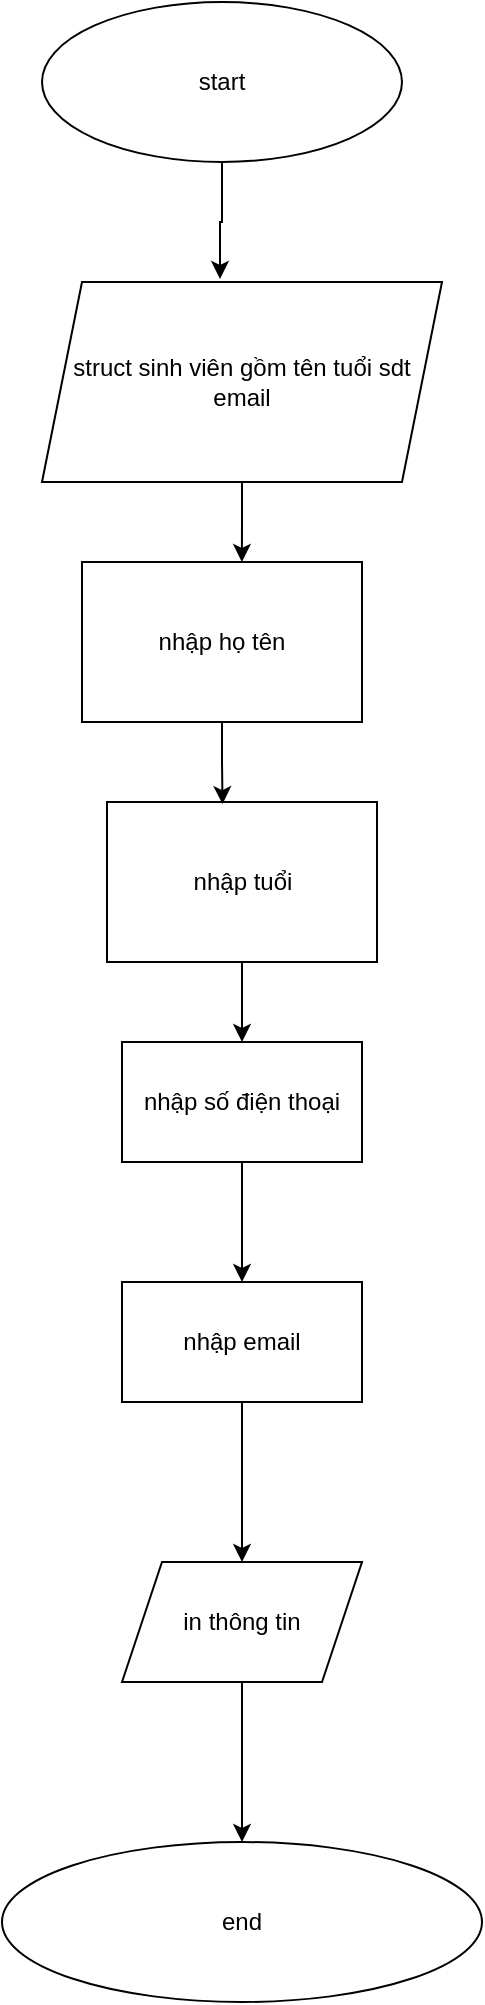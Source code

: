 <mxfile version="22.1.5" type="device" pages="4">
  <diagram name="Page-1" id="EZMdoXNjejm8s01rLf4D">
    <mxGraphModel dx="1459" dy="651" grid="1" gridSize="10" guides="1" tooltips="1" connect="1" arrows="1" fold="1" page="1" pageScale="1" pageWidth="850" pageHeight="1100" math="0" shadow="0">
      <root>
        <mxCell id="0" />
        <mxCell id="1" parent="0" />
        <mxCell id="PEAEC-Q2RtivsNcQUCsj-3" value="start" style="ellipse;whiteSpace=wrap;html=1;rounded=0;" parent="1" vertex="1">
          <mxGeometry x="270" y="50" width="180" height="80" as="geometry" />
        </mxCell>
        <mxCell id="PEAEC-Q2RtivsNcQUCsj-7" value="end" style="ellipse;whiteSpace=wrap;html=1;rounded=0;" parent="1" vertex="1">
          <mxGeometry x="250" y="970" width="240" height="80" as="geometry" />
        </mxCell>
        <mxCell id="04zTovXQo9Z-i6NLQchh-2" value="struct sinh viên gồm tên tuổi sdt email" style="shape=parallelogram;perimeter=parallelogramPerimeter;whiteSpace=wrap;html=1;fixedSize=1;" parent="1" vertex="1">
          <mxGeometry x="270" y="190" width="200" height="100" as="geometry" />
        </mxCell>
        <mxCell id="IjHwJVj6bqafi7v4-6fV-1" style="edgeStyle=orthogonalEdgeStyle;rounded=0;orthogonalLoop=1;jettySize=auto;html=1;entryX=0.445;entryY=-0.015;entryDx=0;entryDy=0;entryPerimeter=0;" edge="1" parent="1" source="PEAEC-Q2RtivsNcQUCsj-3" target="04zTovXQo9Z-i6NLQchh-2">
          <mxGeometry relative="1" as="geometry" />
        </mxCell>
        <mxCell id="IjHwJVj6bqafi7v4-6fV-2" value="nhập họ tên" style="rounded=0;whiteSpace=wrap;html=1;" vertex="1" parent="1">
          <mxGeometry x="290" y="330" width="140" height="80" as="geometry" />
        </mxCell>
        <mxCell id="IjHwJVj6bqafi7v4-6fV-3" style="edgeStyle=orthogonalEdgeStyle;rounded=0;orthogonalLoop=1;jettySize=auto;html=1;entryX=0.571;entryY=0;entryDx=0;entryDy=0;entryPerimeter=0;" edge="1" parent="1" source="04zTovXQo9Z-i6NLQchh-2" target="IjHwJVj6bqafi7v4-6fV-2">
          <mxGeometry relative="1" as="geometry" />
        </mxCell>
        <mxCell id="IjHwJVj6bqafi7v4-6fV-8" value="" style="edgeStyle=orthogonalEdgeStyle;rounded=0;orthogonalLoop=1;jettySize=auto;html=1;" edge="1" parent="1" source="IjHwJVj6bqafi7v4-6fV-4" target="IjHwJVj6bqafi7v4-6fV-7">
          <mxGeometry relative="1" as="geometry" />
        </mxCell>
        <mxCell id="IjHwJVj6bqafi7v4-6fV-4" value="nhập tuổi" style="rounded=0;whiteSpace=wrap;html=1;" vertex="1" parent="1">
          <mxGeometry x="302.5" y="450" width="135" height="80" as="geometry" />
        </mxCell>
        <mxCell id="IjHwJVj6bqafi7v4-6fV-6" style="edgeStyle=orthogonalEdgeStyle;rounded=0;orthogonalLoop=1;jettySize=auto;html=1;exitX=0.5;exitY=1;exitDx=0;exitDy=0;entryX=0.428;entryY=0.013;entryDx=0;entryDy=0;entryPerimeter=0;" edge="1" parent="1" source="IjHwJVj6bqafi7v4-6fV-2" target="IjHwJVj6bqafi7v4-6fV-4">
          <mxGeometry relative="1" as="geometry" />
        </mxCell>
        <mxCell id="IjHwJVj6bqafi7v4-6fV-10" value="" style="edgeStyle=orthogonalEdgeStyle;rounded=0;orthogonalLoop=1;jettySize=auto;html=1;" edge="1" parent="1" source="IjHwJVj6bqafi7v4-6fV-7" target="IjHwJVj6bqafi7v4-6fV-9">
          <mxGeometry relative="1" as="geometry" />
        </mxCell>
        <mxCell id="IjHwJVj6bqafi7v4-6fV-7" value="nhập số điện thoại" style="whiteSpace=wrap;html=1;rounded=0;" vertex="1" parent="1">
          <mxGeometry x="310" y="570" width="120" height="60" as="geometry" />
        </mxCell>
        <mxCell id="IjHwJVj6bqafi7v4-6fV-15" value="" style="edgeStyle=orthogonalEdgeStyle;rounded=0;orthogonalLoop=1;jettySize=auto;html=1;" edge="1" parent="1" source="IjHwJVj6bqafi7v4-6fV-9" target="IjHwJVj6bqafi7v4-6fV-14">
          <mxGeometry relative="1" as="geometry" />
        </mxCell>
        <mxCell id="IjHwJVj6bqafi7v4-6fV-9" value="nhập email" style="whiteSpace=wrap;html=1;rounded=0;" vertex="1" parent="1">
          <mxGeometry x="310" y="690" width="120" height="60" as="geometry" />
        </mxCell>
        <mxCell id="IjHwJVj6bqafi7v4-6fV-16" style="edgeStyle=orthogonalEdgeStyle;rounded=0;orthogonalLoop=1;jettySize=auto;html=1;entryX=0.5;entryY=0;entryDx=0;entryDy=0;" edge="1" parent="1" source="IjHwJVj6bqafi7v4-6fV-14" target="PEAEC-Q2RtivsNcQUCsj-7">
          <mxGeometry relative="1" as="geometry" />
        </mxCell>
        <mxCell id="IjHwJVj6bqafi7v4-6fV-14" value="in thông tin" style="shape=parallelogram;perimeter=parallelogramPerimeter;whiteSpace=wrap;html=1;fixedSize=1;rounded=0;" vertex="1" parent="1">
          <mxGeometry x="310" y="830" width="120" height="60" as="geometry" />
        </mxCell>
      </root>
    </mxGraphModel>
  </diagram>
  <diagram id="MjOHkH0e5bevQr3-Lsuh" name="Trang-2">
    <mxGraphModel dx="1459" dy="651" grid="1" gridSize="10" guides="1" tooltips="1" connect="1" arrows="1" fold="1" page="1" pageScale="1" pageWidth="827" pageHeight="1169" math="0" shadow="0">
      <root>
        <mxCell id="0" />
        <mxCell id="1" parent="0" />
        <mxCell id="7pME3ts3VGOHPpVpgM5U-3" value="" style="edgeStyle=orthogonalEdgeStyle;rounded=0;orthogonalLoop=1;jettySize=auto;html=1;" edge="1" parent="1" source="7pME3ts3VGOHPpVpgM5U-1">
          <mxGeometry relative="1" as="geometry">
            <mxPoint x="480" y="350" as="targetPoint" />
          </mxGeometry>
        </mxCell>
        <mxCell id="7pME3ts3VGOHPpVpgM5U-1" value="start" style="ellipse;whiteSpace=wrap;html=1;" vertex="1" parent="1">
          <mxGeometry x="240" y="170" width="120" height="80" as="geometry" />
        </mxCell>
        <mxCell id="7pME3ts3VGOHPpVpgM5U-5" value="" style="edgeStyle=orthogonalEdgeStyle;rounded=0;orthogonalLoop=1;jettySize=auto;html=1;" edge="1" parent="1">
          <mxGeometry relative="1" as="geometry">
            <mxPoint x="420" y="380" as="sourcePoint" />
            <mxPoint x="300" y="480" as="targetPoint" />
          </mxGeometry>
        </mxCell>
        <mxCell id="7pME3ts3VGOHPpVpgM5U-6" value="&#xa;&lt;span style=&quot;color: rgb(0, 0, 0); font-family: Helvetica; font-size: 12px; font-style: normal; font-variant-ligatures: normal; font-variant-caps: normal; font-weight: 400; letter-spacing: normal; orphans: 2; text-align: center; text-indent: 0px; text-transform: none; widows: 2; word-spacing: 0px; -webkit-text-stroke-width: 0px; background-color: rgb(251, 251, 251); text-decoration-thickness: initial; text-decoration-style: initial; text-decoration-color: initial; float: none; display: inline !important;&quot;&gt;struct sinh viên gồm tên số điện thoại email&lt;/span&gt;&#xa;&#xa;" style="shape=parallelogram;perimeter=parallelogramPerimeter;whiteSpace=wrap;html=1;fixedSize=1;" vertex="1" parent="1">
          <mxGeometry x="414" y="350" width="120" height="60" as="geometry" />
        </mxCell>
        <mxCell id="7pME3ts3VGOHPpVpgM5U-9" value="" style="edgeStyle=orthogonalEdgeStyle;rounded=0;orthogonalLoop=1;jettySize=auto;html=1;" edge="1" parent="1" source="7pME3ts3VGOHPpVpgM5U-7" target="7pME3ts3VGOHPpVpgM5U-8">
          <mxGeometry relative="1" as="geometry" />
        </mxCell>
        <mxCell id="7pME3ts3VGOHPpVpgM5U-7" value="void nhập sinh viên&lt;br&gt;tên&lt;br&gt;tuổi&lt;br&gt;số điện thoại&lt;br&gt;email" style="shape=parallelogram;perimeter=parallelogramPerimeter;whiteSpace=wrap;html=1;fixedSize=1;" vertex="1" parent="1">
          <mxGeometry x="240" y="480" width="150" height="100" as="geometry" />
        </mxCell>
        <mxCell id="7pME3ts3VGOHPpVpgM5U-11" value="" style="edgeStyle=orthogonalEdgeStyle;rounded=0;orthogonalLoop=1;jettySize=auto;html=1;" edge="1" parent="1" source="7pME3ts3VGOHPpVpgM5U-8" target="7pME3ts3VGOHPpVpgM5U-10">
          <mxGeometry relative="1" as="geometry" />
        </mxCell>
        <mxCell id="7pME3ts3VGOHPpVpgM5U-8" value="void xuất sinh viên&lt;br&gt;tên&lt;br&gt;tuổi&lt;br&gt;số điện thoại&lt;br&gt;email" style="shape=parallelogram;perimeter=parallelogramPerimeter;whiteSpace=wrap;html=1;fixedSize=1;" vertex="1" parent="1">
          <mxGeometry x="232.5" y="680" width="165" height="120" as="geometry" />
        </mxCell>
        <mxCell id="7pME3ts3VGOHPpVpgM5U-13" style="edgeStyle=orthogonalEdgeStyle;rounded=0;orthogonalLoop=1;jettySize=auto;html=1;entryX=0.5;entryY=0;entryDx=0;entryDy=0;" edge="1" parent="1" source="7pME3ts3VGOHPpVpgM5U-10" target="7pME3ts3VGOHPpVpgM5U-12">
          <mxGeometry relative="1" as="geometry" />
        </mxCell>
        <mxCell id="7pME3ts3VGOHPpVpgM5U-10" value="nhập sinh viên&lt;br&gt;in sinh&amp;nbsp;" style="whiteSpace=wrap;html=1;" vertex="1" parent="1">
          <mxGeometry x="255" y="910" width="120" height="60" as="geometry" />
        </mxCell>
        <mxCell id="7pME3ts3VGOHPpVpgM5U-12" value="end" style="ellipse;whiteSpace=wrap;html=1;" vertex="1" parent="1">
          <mxGeometry x="255" y="1020" width="120" height="80" as="geometry" />
        </mxCell>
      </root>
    </mxGraphModel>
  </diagram>
  <diagram id="dILgegzUdYXqnt7WxfKq" name="Trang-3">
    <mxGraphModel dx="1459" dy="651" grid="1" gridSize="10" guides="1" tooltips="1" connect="1" arrows="1" fold="1" page="1" pageScale="1" pageWidth="827" pageHeight="1169" math="0" shadow="0">
      <root>
        <mxCell id="0" />
        <mxCell id="1" parent="0" />
        <mxCell id="KxS7nHUBe9MxLelBlnOd-3" value="" style="edgeStyle=orthogonalEdgeStyle;rounded=0;orthogonalLoop=1;jettySize=auto;html=1;" edge="1" parent="1" source="KxS7nHUBe9MxLelBlnOd-1">
          <mxGeometry relative="1" as="geometry">
            <mxPoint x="300" y="230" as="targetPoint" />
          </mxGeometry>
        </mxCell>
        <mxCell id="KxS7nHUBe9MxLelBlnOd-1" value="start" style="ellipse;whiteSpace=wrap;html=1;" vertex="1" parent="1">
          <mxGeometry x="240" y="60" width="120" height="80" as="geometry" />
        </mxCell>
        <mxCell id="IUrm4LWV7vjPferBmyTP-3" value="" style="edgeStyle=orthogonalEdgeStyle;rounded=0;orthogonalLoop=1;jettySize=auto;html=1;" edge="1" parent="1" source="IUrm4LWV7vjPferBmyTP-1" target="IUrm4LWV7vjPferBmyTP-2">
          <mxGeometry relative="1" as="geometry" />
        </mxCell>
        <mxCell id="IUrm4LWV7vjPferBmyTP-1" value="struct&amp;nbsp;&lt;br&gt;tên&lt;br&gt;tuổi&lt;br&gt;sdt&lt;br&gt;email" style="shape=parallelogram;perimeter=parallelogramPerimeter;whiteSpace=wrap;html=1;fixedSize=1;" vertex="1" parent="1">
          <mxGeometry x="240" y="230" width="140" height="80" as="geometry" />
        </mxCell>
        <mxCell id="IUrm4LWV7vjPferBmyTP-5" value="" style="edgeStyle=orthogonalEdgeStyle;rounded=0;orthogonalLoop=1;jettySize=auto;html=1;" edge="1" parent="1" source="IUrm4LWV7vjPferBmyTP-2" target="IUrm4LWV7vjPferBmyTP-4">
          <mxGeometry relative="1" as="geometry" />
        </mxCell>
        <mxCell id="IUrm4LWV7vjPferBmyTP-2" value="mảng sv[100]" style="shape=parallelogram;perimeter=parallelogramPerimeter;whiteSpace=wrap;html=1;fixedSize=1;" vertex="1" parent="1">
          <mxGeometry x="250" y="400" width="120" height="60" as="geometry" />
        </mxCell>
        <mxCell id="IUrm4LWV7vjPferBmyTP-7" value="" style="edgeStyle=orthogonalEdgeStyle;rounded=0;orthogonalLoop=1;jettySize=auto;html=1;" edge="1" parent="1" source="IUrm4LWV7vjPferBmyTP-4" target="IUrm4LWV7vjPferBmyTP-6">
          <mxGeometry relative="1" as="geometry" />
        </mxCell>
        <mxCell id="IUrm4LWV7vjPferBmyTP-4" value="void nhâpsv&lt;br&gt;Tên&lt;br&gt;tuổi sdt email&lt;br&gt;" style="shape=parallelogram;perimeter=parallelogramPerimeter;whiteSpace=wrap;html=1;fixedSize=1;" vertex="1" parent="1">
          <mxGeometry x="250" y="540" width="120" height="60" as="geometry" />
        </mxCell>
        <mxCell id="IUrm4LWV7vjPferBmyTP-9" value="" style="edgeStyle=orthogonalEdgeStyle;rounded=0;orthogonalLoop=1;jettySize=auto;html=1;" edge="1" parent="1" source="IUrm4LWV7vjPferBmyTP-6">
          <mxGeometry relative="1" as="geometry">
            <mxPoint x="310" y="820" as="targetPoint" />
          </mxGeometry>
        </mxCell>
        <mxCell id="IUrm4LWV7vjPferBmyTP-6" value="void in danh sách sinh viên" style="shape=parallelogram;perimeter=parallelogramPerimeter;whiteSpace=wrap;html=1;fixedSize=1;" vertex="1" parent="1">
          <mxGeometry x="250" y="680" width="120" height="60" as="geometry" />
        </mxCell>
        <mxCell id="IUrm4LWV7vjPferBmyTP-13" value="false" style="edgeStyle=orthogonalEdgeStyle;rounded=0;orthogonalLoop=1;jettySize=auto;html=1;" edge="1" parent="1" source="IUrm4LWV7vjPferBmyTP-10" target="IUrm4LWV7vjPferBmyTP-12">
          <mxGeometry relative="1" as="geometry" />
        </mxCell>
        <mxCell id="IUrm4LWV7vjPferBmyTP-10" value="nhâpsv" style="rhombus;whiteSpace=wrap;html=1;" vertex="1" parent="1">
          <mxGeometry x="270" y="820" width="80" height="80" as="geometry" />
        </mxCell>
        <mxCell id="IUrm4LWV7vjPferBmyTP-11" value="true" style="endArrow=classic;html=1;rounded=0;" edge="1" parent="1">
          <mxGeometry width="50" height="50" relative="1" as="geometry">
            <mxPoint x="350" y="860" as="sourcePoint" />
            <mxPoint x="310" y="780" as="targetPoint" />
            <Array as="points">
              <mxPoint x="470" y="860" />
              <mxPoint x="470" y="780" />
            </Array>
          </mxGeometry>
        </mxCell>
        <mxCell id="IUrm4LWV7vjPferBmyTP-12" value="in danh sách sinh viên" style="whiteSpace=wrap;html=1;" vertex="1" parent="1">
          <mxGeometry x="250" y="990" width="120" height="60" as="geometry" />
        </mxCell>
        <mxCell id="IUrm4LWV7vjPferBmyTP-14" value="end" style="ellipse;whiteSpace=wrap;html=1;" vertex="1" parent="1">
          <mxGeometry x="250" y="1130" width="120" height="80" as="geometry" />
        </mxCell>
        <mxCell id="IUrm4LWV7vjPferBmyTP-15" value="" style="endArrow=classic;html=1;rounded=0;entryX=0.5;entryY=0;entryDx=0;entryDy=0;" edge="1" parent="1" target="IUrm4LWV7vjPferBmyTP-14">
          <mxGeometry width="50" height="50" relative="1" as="geometry">
            <mxPoint x="310" y="1050" as="sourcePoint" />
            <mxPoint x="360" y="1000" as="targetPoint" />
          </mxGeometry>
        </mxCell>
      </root>
    </mxGraphModel>
  </diagram>
  <diagram id="K6AiNVcbEz58_aIEbw4i" name="Trang-4">
    <mxGraphModel dx="1122" dy="501" grid="1" gridSize="10" guides="1" tooltips="1" connect="1" arrows="1" fold="1" page="1" pageScale="1" pageWidth="827" pageHeight="1169" math="0" shadow="0">
      <root>
        <mxCell id="0" />
        <mxCell id="1" parent="0" />
        <mxCell id="AZa0uzGTeM1nlRBvdF2n-1" value="" style="edgeStyle=orthogonalEdgeStyle;rounded=0;orthogonalLoop=1;jettySize=auto;html=1;" edge="1" parent="1" source="AZa0uzGTeM1nlRBvdF2n-2" target="AZa0uzGTeM1nlRBvdF2n-6">
          <mxGeometry relative="1" as="geometry">
            <mxPoint x="425" y="200" as="targetPoint" />
          </mxGeometry>
        </mxCell>
        <mxCell id="AZa0uzGTeM1nlRBvdF2n-2" value="start" style="ellipse;whiteSpace=wrap;html=1;" vertex="1" parent="1">
          <mxGeometry x="365" y="30" width="120" height="80" as="geometry" />
        </mxCell>
        <mxCell id="AZa0uzGTeM1nlRBvdF2n-109" style="edgeStyle=orthogonalEdgeStyle;rounded=0;orthogonalLoop=1;jettySize=auto;html=1;entryX=0.5;entryY=0;entryDx=0;entryDy=0;" edge="1" parent="1" source="AZa0uzGTeM1nlRBvdF2n-6">
          <mxGeometry relative="1" as="geometry">
            <mxPoint x="425" y="280" as="targetPoint" />
          </mxGeometry>
        </mxCell>
        <mxCell id="AZa0uzGTeM1nlRBvdF2n-6" value="struct student&lt;br&gt;Tên&lt;br&gt;Tuổi&lt;br&gt;Sdt&lt;br&gt;email&lt;br&gt;" style="shape=parallelogram;perimeter=parallelogramPerimeter;whiteSpace=wrap;html=1;fixedSize=1;" vertex="1" parent="1">
          <mxGeometry x="319" y="140" width="212" height="110" as="geometry" />
        </mxCell>
        <mxCell id="tC3Sv-dLK_av_NVpj-Ii-3" value="" style="edgeStyle=orthogonalEdgeStyle;rounded=0;orthogonalLoop=1;jettySize=auto;html=1;" edge="1" parent="1" source="tC3Sv-dLK_av_NVpj-Ii-1" target="tC3Sv-dLK_av_NVpj-Ii-2">
          <mxGeometry relative="1" as="geometry" />
        </mxCell>
        <mxCell id="tC3Sv-dLK_av_NVpj-Ii-1" value="int books[100]" style="shape=parallelogram;perimeter=parallelogramPerimeter;whiteSpace=wrap;html=1;fixedSize=1;" vertex="1" parent="1">
          <mxGeometry x="352.5" y="280" width="145" height="70" as="geometry" />
        </mxCell>
        <mxCell id="tC3Sv-dLK_av_NVpj-Ii-5" value="" style="edgeStyle=orthogonalEdgeStyle;rounded=0;orthogonalLoop=1;jettySize=auto;html=1;" edge="1" parent="1" source="tC3Sv-dLK_av_NVpj-Ii-2" target="tC3Sv-dLK_av_NVpj-Ii-4">
          <mxGeometry relative="1" as="geometry" />
        </mxCell>
        <mxCell id="tC3Sv-dLK_av_NVpj-Ii-2" value="void inputbook" style="shape=parallelogram;perimeter=parallelogramPerimeter;whiteSpace=wrap;html=1;fixedSize=1;" vertex="1" parent="1">
          <mxGeometry x="365" y="435" width="120" height="60" as="geometry" />
        </mxCell>
        <mxCell id="tC3Sv-dLK_av_NVpj-Ii-7" value="" style="edgeStyle=orthogonalEdgeStyle;rounded=0;orthogonalLoop=1;jettySize=auto;html=1;" edge="1" parent="1" source="tC3Sv-dLK_av_NVpj-Ii-4" target="tC3Sv-dLK_av_NVpj-Ii-6">
          <mxGeometry relative="1" as="geometry" />
        </mxCell>
        <mxCell id="tC3Sv-dLK_av_NVpj-Ii-4" value="void displayBook" style="shape=parallelogram;perimeter=parallelogramPerimeter;whiteSpace=wrap;html=1;fixedSize=1;" vertex="1" parent="1">
          <mxGeometry x="365" y="575" width="120" height="60" as="geometry" />
        </mxCell>
        <mxCell id="tC3Sv-dLK_av_NVpj-Ii-9" value="" style="edgeStyle=orthogonalEdgeStyle;rounded=0;orthogonalLoop=1;jettySize=auto;html=1;" edge="1" parent="1" source="tC3Sv-dLK_av_NVpj-Ii-6" target="tC3Sv-dLK_av_NVpj-Ii-8">
          <mxGeometry relative="1" as="geometry" />
        </mxCell>
        <mxCell id="tC3Sv-dLK_av_NVpj-Ii-6" value="void addBook" style="shape=parallelogram;perimeter=parallelogramPerimeter;whiteSpace=wrap;html=1;fixedSize=1;" vertex="1" parent="1">
          <mxGeometry x="365" y="715" width="120" height="60" as="geometry" />
        </mxCell>
        <mxCell id="tC3Sv-dLK_av_NVpj-Ii-11" value="" style="edgeStyle=orthogonalEdgeStyle;rounded=0;orthogonalLoop=1;jettySize=auto;html=1;" edge="1" parent="1" source="tC3Sv-dLK_av_NVpj-Ii-8" target="tC3Sv-dLK_av_NVpj-Ii-10">
          <mxGeometry relative="1" as="geometry" />
        </mxCell>
        <mxCell id="tC3Sv-dLK_av_NVpj-Ii-8" value="void deleteBook" style="shape=parallelogram;perimeter=parallelogramPerimeter;whiteSpace=wrap;html=1;fixedSize=1;" vertex="1" parent="1">
          <mxGeometry x="365" y="855" width="120" height="60" as="geometry" />
        </mxCell>
        <mxCell id="tC3Sv-dLK_av_NVpj-Ii-13" value="" style="edgeStyle=orthogonalEdgeStyle;rounded=0;orthogonalLoop=1;jettySize=auto;html=1;" edge="1" parent="1" source="tC3Sv-dLK_av_NVpj-Ii-10" target="tC3Sv-dLK_av_NVpj-Ii-12">
          <mxGeometry relative="1" as="geometry" />
        </mxCell>
        <mxCell id="tC3Sv-dLK_av_NVpj-Ii-10" value="void updateBook" style="shape=parallelogram;perimeter=parallelogramPerimeter;whiteSpace=wrap;html=1;fixedSize=1;" vertex="1" parent="1">
          <mxGeometry x="365" y="995" width="120" height="60" as="geometry" />
        </mxCell>
        <mxCell id="tC3Sv-dLK_av_NVpj-Ii-15" value="" style="edgeStyle=orthogonalEdgeStyle;rounded=0;orthogonalLoop=1;jettySize=auto;html=1;" edge="1" parent="1" source="tC3Sv-dLK_av_NVpj-Ii-12" target="tC3Sv-dLK_av_NVpj-Ii-14">
          <mxGeometry relative="1" as="geometry" />
        </mxCell>
        <mxCell id="tC3Sv-dLK_av_NVpj-Ii-12" value="void sortBooksByPrice" style="shape=parallelogram;perimeter=parallelogramPerimeter;whiteSpace=wrap;html=1;fixedSize=1;" vertex="1" parent="1">
          <mxGeometry x="365" y="1135" width="120" height="60" as="geometry" />
        </mxCell>
        <mxCell id="tC3Sv-dLK_av_NVpj-Ii-17" value="" style="edgeStyle=orthogonalEdgeStyle;rounded=0;orthogonalLoop=1;jettySize=auto;html=1;" edge="1" parent="1" source="tC3Sv-dLK_av_NVpj-Ii-14" target="tC3Sv-dLK_av_NVpj-Ii-16">
          <mxGeometry relative="1" as="geometry" />
        </mxCell>
        <mxCell id="tC3Sv-dLK_av_NVpj-Ii-14" value="void searchBookByName" style="shape=parallelogram;perimeter=parallelogramPerimeter;whiteSpace=wrap;html=1;fixedSize=1;" vertex="1" parent="1">
          <mxGeometry x="357.5" y="1260" width="135" height="75" as="geometry" />
        </mxCell>
        <mxCell id="tC3Sv-dLK_av_NVpj-Ii-19" value="" style="edgeStyle=orthogonalEdgeStyle;rounded=0;orthogonalLoop=1;jettySize=auto;html=1;" edge="1" parent="1" source="tC3Sv-dLK_av_NVpj-Ii-16" target="tC3Sv-dLK_av_NVpj-Ii-18">
          <mxGeometry relative="1" as="geometry" />
        </mxCell>
        <mxCell id="tC3Sv-dLK_av_NVpj-Ii-16" value="arrangeBookByPrice" style="shape=parallelogram;perimeter=parallelogramPerimeter;whiteSpace=wrap;html=1;fixedSize=1;" vertex="1" parent="1">
          <mxGeometry x="352.5" y="1422.5" width="145" height="67.5" as="geometry" />
        </mxCell>
        <mxCell id="tC3Sv-dLK_av_NVpj-Ii-21" value="" style="edgeStyle=orthogonalEdgeStyle;rounded=0;orthogonalLoop=1;jettySize=auto;html=1;" edge="1" parent="1" source="tC3Sv-dLK_av_NVpj-Ii-18" target="tC3Sv-dLK_av_NVpj-Ii-20">
          <mxGeometry relative="1" as="geometry">
            <Array as="points">
              <mxPoint x="425" y="1670" />
              <mxPoint x="425" y="1670" />
            </Array>
          </mxGeometry>
        </mxCell>
        <mxCell id="tC3Sv-dLK_av_NVpj-Ii-18" value="MENU" style="rounded=1;whiteSpace=wrap;html=1;" vertex="1" parent="1">
          <mxGeometry x="365" y="1573.75" width="120" height="60" as="geometry" />
        </mxCell>
        <mxCell id="tC3Sv-dLK_av_NVpj-Ii-23" value="false" style="edgeStyle=orthogonalEdgeStyle;rounded=0;orthogonalLoop=1;jettySize=auto;html=1;" edge="1" parent="1" source="tC3Sv-dLK_av_NVpj-Ii-20" target="tC3Sv-dLK_av_NVpj-Ii-22">
          <mxGeometry relative="1" as="geometry" />
        </mxCell>
        <mxCell id="tC3Sv-dLK_av_NVpj-Ii-43" value="" style="edgeStyle=orthogonalEdgeStyle;rounded=0;orthogonalLoop=1;jettySize=auto;html=1;" edge="1" parent="1" source="tC3Sv-dLK_av_NVpj-Ii-20" target="tC3Sv-dLK_av_NVpj-Ii-42">
          <mxGeometry relative="1" as="geometry" />
        </mxCell>
        <mxCell id="tC3Sv-dLK_av_NVpj-Ii-20" value="&lt;br&gt;&lt;pre style=&quot;margin: 0px 0px 4px; padding: 10px; box-sizing: border-box; border: 1px solid var(--cib-color-stroke-neutral-primary); background: var(--cib-color-syntax-background-surface); border-radius: var(--cib-border-radius-large); color: rgb(17, 17, 17); font-size: 15px; font-style: normal; font-variant-ligatures: normal; font-variant-caps: normal; font-weight: 400; letter-spacing: normal; orphans: 2; text-align: start; text-indent: 0px; text-transform: none; widows: 2; word-spacing: 0px; -webkit-text-stroke-width: 0px; text-decoration-thickness: initial; text-decoration-style: initial; text-decoration-color: initial;&quot;&gt;&lt;code style=&quot;font-size: var(--cib-type-body1-font-size); line-height: var(--cib-type-body1-line-height); font-weight: var(--cib-type-body1-font-weight); font-variation-settings: var(--cib-type-body1-font-variation-settings);&quot; class=&quot;language-plaintext&quot;&gt; Nhập số lượng&lt;/code&gt;&lt;/pre&gt;&lt;pre style=&quot;margin: 0px 0px 4px; padding: 10px; box-sizing: border-box; border: 1px solid var(--cib-color-stroke-neutral-primary); background: var(--cib-color-syntax-background-surface); border-radius: var(--cib-border-radius-large); color: rgb(17, 17, 17); font-size: 15px; font-style: normal; font-variant-ligatures: normal; font-variant-caps: normal; font-weight: 400; letter-spacing: normal; orphans: 2; text-align: start; text-indent: 0px; text-transform: none; widows: 2; word-spacing: 0px; -webkit-text-stroke-width: 0px; text-decoration-thickness: initial; text-decoration-style: initial; text-decoration-color: initial;&quot;&gt;&lt;code style=&quot;font-size: var(--cib-type-body1-font-size); line-height: var(--cib-type-body1-line-height); font-weight: var(--cib-type-body1-font-weight); font-variation-settings: var(--cib-type-body1-font-variation-settings);&quot; class=&quot;language-plaintext&quot;&gt; và thông tin sách&lt;/code&gt;&lt;/pre&gt;&lt;br&gt;" style="rhombus;whiteSpace=wrap;html=1;rounded=1;" vertex="1" parent="1">
          <mxGeometry x="308.13" y="1720" width="233.75" height="164" as="geometry" />
        </mxCell>
        <mxCell id="tC3Sv-dLK_av_NVpj-Ii-25" value="fasle" style="edgeStyle=orthogonalEdgeStyle;rounded=0;orthogonalLoop=1;jettySize=auto;html=1;" edge="1" parent="1" source="tC3Sv-dLK_av_NVpj-Ii-22" target="tC3Sv-dLK_av_NVpj-Ii-24">
          <mxGeometry relative="1" as="geometry" />
        </mxCell>
        <mxCell id="tC3Sv-dLK_av_NVpj-Ii-45" value="" style="edgeStyle=orthogonalEdgeStyle;rounded=0;orthogonalLoop=1;jettySize=auto;html=1;" edge="1" parent="1" source="tC3Sv-dLK_av_NVpj-Ii-22" target="tC3Sv-dLK_av_NVpj-Ii-44">
          <mxGeometry relative="1" as="geometry" />
        </mxCell>
        <mxCell id="tC3Sv-dLK_av_NVpj-Ii-22" value="&lt;pre style=&quot;margin-top: 0px; margin-bottom: 4px; padding: 10px; box-sizing: border-box; border: 1px solid var(--cib-color-stroke-neutral-primary); background: var(--cib-color-syntax-background-surface); border-radius: var(--cib-border-radius-large); color: rgb(17, 17, 17); font-size: 15px; text-align: start;&quot;&gt;&lt;code style=&quot;font-size: var(--cib-type-body1-font-size); line-height: var(--cib-type-body1-line-height); font-weight: var(--cib-type-body1-font-weight); font-variation-settings: var(--cib-type-body1-font-variation-settings);&quot; class=&quot;language-plaintext&quot;&gt;Hiển thị thông tin sách&lt;/code&gt;&lt;/pre&gt;" style="rhombus;whiteSpace=wrap;html=1;rounded=1;" vertex="1" parent="1">
          <mxGeometry x="308.13" y="1964" width="233.75" height="164" as="geometry" />
        </mxCell>
        <mxCell id="tC3Sv-dLK_av_NVpj-Ii-27" value="false" style="edgeStyle=orthogonalEdgeStyle;rounded=0;orthogonalLoop=1;jettySize=auto;html=1;" edge="1" parent="1" source="tC3Sv-dLK_av_NVpj-Ii-24">
          <mxGeometry relative="1" as="geometry">
            <mxPoint x="425.005" y="2452" as="targetPoint" />
          </mxGeometry>
        </mxCell>
        <mxCell id="tC3Sv-dLK_av_NVpj-Ii-47" value="" style="edgeStyle=orthogonalEdgeStyle;rounded=0;orthogonalLoop=1;jettySize=auto;html=1;" edge="1" parent="1" source="tC3Sv-dLK_av_NVpj-Ii-24" target="tC3Sv-dLK_av_NVpj-Ii-46">
          <mxGeometry relative="1" as="geometry" />
        </mxCell>
        <mxCell id="tC3Sv-dLK_av_NVpj-Ii-24" value="&lt;pre style=&quot;margin-top: 0px; margin-bottom: 4px; padding: 10px; box-sizing: border-box; border: 1px solid var(--cib-color-stroke-neutral-primary); background: var(--cib-color-syntax-background-surface); border-radius: var(--cib-border-radius-large); color: rgb(17, 17, 17); font-size: 15px; text-align: start;&quot;&gt;&lt;pre style=&quot;margin-top: 0px; margin-bottom: 4px; padding: 10px; box-sizing: border-box; border: 1px solid var(--cib-color-stroke-neutral-primary); background: var(--cib-color-syntax-background-surface); border-radius: var(--cib-border-radius-large);&quot;&gt;&lt;code style=&quot;font-size: var(--cib-type-body1-font-size); line-height: var(--cib-type-body1-line-height); font-weight: var(--cib-type-body1-font-weight); font-variation-settings: var(--cib-type-body1-font-variation-settings);&quot; class=&quot;language-plaintext&quot;&gt;Thêm sách vào vị trí&lt;/code&gt;&lt;/pre&gt;&lt;/pre&gt;" style="rhombus;whiteSpace=wrap;html=1;rounded=1;" vertex="1" parent="1">
          <mxGeometry x="308.13" y="2208" width="233.75" height="164" as="geometry" />
        </mxCell>
        <mxCell id="tC3Sv-dLK_av_NVpj-Ii-31" value="false" style="edgeStyle=orthogonalEdgeStyle;rounded=0;orthogonalLoop=1;jettySize=auto;html=1;" edge="1" parent="1" source="tC3Sv-dLK_av_NVpj-Ii-28">
          <mxGeometry relative="1" as="geometry">
            <mxPoint x="424.995" y="2940.007" as="targetPoint" />
          </mxGeometry>
        </mxCell>
        <mxCell id="tC3Sv-dLK_av_NVpj-Ii-49" value="" style="edgeStyle=orthogonalEdgeStyle;rounded=0;orthogonalLoop=1;jettySize=auto;html=1;" edge="1" parent="1" source="tC3Sv-dLK_av_NVpj-Ii-28" target="tC3Sv-dLK_av_NVpj-Ii-48">
          <mxGeometry relative="1" as="geometry" />
        </mxCell>
        <mxCell id="tC3Sv-dLK_av_NVpj-Ii-28" value="&lt;pre style=&quot;margin-top: 0px; margin-bottom: 4px; padding: 10px; box-sizing: border-box; border: 1px solid var(--cib-color-stroke-neutral-primary); background: var(--cib-color-syntax-background-surface); border-radius: var(--cib-border-radius-large); color: rgb(17, 17, 17); font-size: 15px; text-align: start;&quot;&gt;&lt;pre style=&quot;margin-top: 0px; margin-bottom: 4px; padding: 10px; box-sizing: border-box; border: 1px solid var(--cib-color-stroke-neutral-primary); background: var(--cib-color-syntax-background-surface); border-radius: var(--cib-border-radius-large);&quot;&gt;&lt;code style=&quot;font-size: var(--cib-type-body1-font-size); line-height: var(--cib-type-body1-line-height); font-weight: var(--cib-type-body1-font-weight); font-variation-settings: var(--cib-type-body1-font-variation-settings);&quot; class=&quot;language-plaintext&quot;&gt;Xóa sách theo mã sách&lt;/code&gt;&lt;/pre&gt;&lt;/pre&gt;" style="rhombus;whiteSpace=wrap;html=1;rounded=1;" vertex="1" parent="1">
          <mxGeometry x="308.12" y="2450" width="233.75" height="164" as="geometry" />
        </mxCell>
        <mxCell id="tC3Sv-dLK_av_NVpj-Ii-35" value="false" style="edgeStyle=orthogonalEdgeStyle;rounded=0;orthogonalLoop=1;jettySize=auto;html=1;" edge="1" parent="1" source="tC3Sv-dLK_av_NVpj-Ii-32" target="tC3Sv-dLK_av_NVpj-Ii-34">
          <mxGeometry relative="1" as="geometry" />
        </mxCell>
        <mxCell id="tC3Sv-dLK_av_NVpj-Ii-51" value="" style="edgeStyle=orthogonalEdgeStyle;rounded=0;orthogonalLoop=1;jettySize=auto;html=1;" edge="1" parent="1" source="tC3Sv-dLK_av_NVpj-Ii-32" target="tC3Sv-dLK_av_NVpj-Ii-50">
          <mxGeometry relative="1" as="geometry" />
        </mxCell>
        <mxCell id="tC3Sv-dLK_av_NVpj-Ii-32" value="&lt;pre style=&quot;margin-top: 0px; margin-bottom: 4px; padding: 10px; box-sizing: border-box; border: 1px solid var(--cib-color-stroke-neutral-primary); background: var(--cib-color-syntax-background-surface); border-radius: var(--cib-border-radius-large); color: rgb(17, 17, 17); font-size: 15px; text-align: start;&quot;&gt;&lt;pre style=&quot;margin-top: 0px; margin-bottom: 4px; padding: 10px; box-sizing: border-box; border: 1px solid var(--cib-color-stroke-neutral-primary); background: var(--cib-color-syntax-background-surface); border-radius: var(--cib-border-radius-large);&quot;&gt;&lt;code style=&quot;font-size: var(--cib-type-body1-font-size); line-height: var(--cib-type-body1-line-height); font-weight: var(--cib-type-body1-font-weight); font-variation-settings: var(--cib-type-body1-font-variation-settings);&quot; class=&quot;language-plaintext&quot;&gt;Cập nhật thông tin&lt;/code&gt;&lt;/pre&gt;&lt;pre style=&quot;margin-top: 0px; margin-bottom: 4px; padding: 10px; box-sizing: border-box; border: 1px solid var(--cib-color-stroke-neutral-primary); background: var(--cib-color-syntax-background-surface); border-radius: var(--cib-border-radius-large);&quot;&gt;&lt;code style=&quot;font-size: var(--cib-type-body1-font-size); line-height: var(--cib-type-body1-line-height); font-weight: var(--cib-type-body1-font-weight); font-variation-settings: var(--cib-type-body1-font-variation-settings);&quot; class=&quot;language-plaintext&quot;&gt; sách theo mã sách&lt;/code&gt;&lt;/pre&gt;&lt;/pre&gt;" style="rhombus;whiteSpace=wrap;html=1;rounded=1;" vertex="1" parent="1">
          <mxGeometry x="308.13" y="2940" width="233.75" height="164" as="geometry" />
        </mxCell>
        <mxCell id="tC3Sv-dLK_av_NVpj-Ii-37" value="false" style="edgeStyle=orthogonalEdgeStyle;rounded=0;orthogonalLoop=1;jettySize=auto;html=1;" edge="1" parent="1" source="tC3Sv-dLK_av_NVpj-Ii-34" target="tC3Sv-dLK_av_NVpj-Ii-36">
          <mxGeometry relative="1" as="geometry" />
        </mxCell>
        <mxCell id="tC3Sv-dLK_av_NVpj-Ii-53" value="" style="edgeStyle=orthogonalEdgeStyle;rounded=0;orthogonalLoop=1;jettySize=auto;html=1;" edge="1" parent="1" source="tC3Sv-dLK_av_NVpj-Ii-34" target="tC3Sv-dLK_av_NVpj-Ii-52">
          <mxGeometry relative="1" as="geometry" />
        </mxCell>
        <mxCell id="tC3Sv-dLK_av_NVpj-Ii-34" value="&lt;pre style=&quot;margin-top: 0px; margin-bottom: 4px; padding: 10px; box-sizing: border-box; border: 1px solid var(--cib-color-stroke-neutral-primary); background: var(--cib-color-syntax-background-surface); border-radius: var(--cib-border-radius-large); color: rgb(17, 17, 17); font-size: 15px; text-align: start;&quot;&gt;&lt;pre style=&quot;margin-top: 0px; margin-bottom: 4px; padding: 10px; box-sizing: border-box; border: 1px solid var(--cib-color-stroke-neutral-primary); background: var(--cib-color-syntax-background-surface); border-radius: var(--cib-border-radius-large);&quot;&gt;&lt;code style=&quot;font-size: var(--cib-type-body1-font-size); line-height: var(--cib-type-body1-line-height); font-weight: var(--cib-type-body1-font-weight); font-variation-settings: var(--cib-type-body1-font-variation-settings);&quot; class=&quot;language-plaintext&quot;&gt;Sắp xếp sách theo giá&lt;/code&gt;&lt;/pre&gt;&lt;/pre&gt;" style="rhombus;whiteSpace=wrap;html=1;rounded=1;" vertex="1" parent="1">
          <mxGeometry x="308.13" y="3428" width="233.75" height="164" as="geometry" />
        </mxCell>
        <mxCell id="tC3Sv-dLK_av_NVpj-Ii-39" value="false" style="edgeStyle=orthogonalEdgeStyle;rounded=0;orthogonalLoop=1;jettySize=auto;html=1;" edge="1" parent="1" source="tC3Sv-dLK_av_NVpj-Ii-36" target="tC3Sv-dLK_av_NVpj-Ii-38">
          <mxGeometry relative="1" as="geometry" />
        </mxCell>
        <mxCell id="tC3Sv-dLK_av_NVpj-Ii-55" value="true" style="edgeStyle=orthogonalEdgeStyle;rounded=0;orthogonalLoop=1;jettySize=auto;html=1;" edge="1" parent="1" source="tC3Sv-dLK_av_NVpj-Ii-36" target="tC3Sv-dLK_av_NVpj-Ii-54">
          <mxGeometry relative="1" as="geometry" />
        </mxCell>
        <mxCell id="tC3Sv-dLK_av_NVpj-Ii-36" value="&lt;pre style=&quot;margin-top: 0px; margin-bottom: 4px; padding: 10px; box-sizing: border-box; border: 1px solid var(--cib-color-stroke-neutral-primary); background: var(--cib-color-syntax-background-surface); border-radius: var(--cib-border-radius-large); color: rgb(17, 17, 17); font-size: 15px; text-align: start;&quot;&gt;&lt;pre style=&quot;margin-top: 0px; margin-bottom: 4px; padding: 10px; box-sizing: border-box; border: 1px solid var(--cib-color-stroke-neutral-primary); background: var(--cib-color-syntax-background-surface); border-radius: var(--cib-border-radius-large);&quot;&gt;&lt;code style=&quot;font-size: var(--cib-type-body1-font-size); line-height: var(--cib-type-body1-line-height); font-weight: var(--cib-type-body1-font-weight); font-variation-settings: var(--cib-type-body1-font-variation-settings);&quot; class=&quot;language-plaintext&quot;&gt;Tìm kiếm sách theo tên sách&lt;/code&gt;&lt;/pre&gt;&lt;/pre&gt;" style="rhombus;whiteSpace=wrap;html=1;rounded=1;" vertex="1" parent="1">
          <mxGeometry x="308.13" y="3672" width="233.75" height="164" as="geometry" />
        </mxCell>
        <mxCell id="tC3Sv-dLK_av_NVpj-Ii-41" value="false" style="edgeStyle=orthogonalEdgeStyle;rounded=0;orthogonalLoop=1;jettySize=auto;html=1;" edge="1" parent="1" source="tC3Sv-dLK_av_NVpj-Ii-38" target="tC3Sv-dLK_av_NVpj-Ii-40">
          <mxGeometry relative="1" as="geometry" />
        </mxCell>
        <mxCell id="tC3Sv-dLK_av_NVpj-Ii-57" value="true" style="edgeStyle=orthogonalEdgeStyle;rounded=0;orthogonalLoop=1;jettySize=auto;html=1;" edge="1" parent="1" source="tC3Sv-dLK_av_NVpj-Ii-38" target="tC3Sv-dLK_av_NVpj-Ii-56">
          <mxGeometry relative="1" as="geometry" />
        </mxCell>
        <mxCell id="tC3Sv-dLK_av_NVpj-Ii-38" value="&lt;pre style=&quot;margin-top: 0px; margin-bottom: 4px; padding: 10px; box-sizing: border-box; border: 1px solid var(--cib-color-stroke-neutral-primary); background: var(--cib-color-syntax-background-surface); border-radius: var(--cib-border-radius-large); color: rgb(17, 17, 17); font-size: 15px; text-align: start;&quot;&gt;&lt;pre style=&quot;margin-top: 0px; margin-bottom: 4px; padding: 10px; box-sizing: border-box; border: 1px solid var(--cib-color-stroke-neutral-primary); background: var(--cib-color-syntax-background-surface); border-radius: var(--cib-border-radius-large);&quot;&gt;&lt;code style=&quot;font-size: var(--cib-type-body1-font-size); line-height: var(--cib-type-body1-line-height); font-weight: var(--cib-type-body1-font-weight); font-variation-settings: var(--cib-type-body1-font-variation-settings);&quot; class=&quot;language-plaintext&quot;&gt;Tìm kiếm sách theo&lt;/code&gt;&lt;/pre&gt;&lt;pre style=&quot;margin-top: 0px; margin-bottom: 4px; padding: 10px; box-sizing: border-box; border: 1px solid var(--cib-color-stroke-neutral-primary); background: var(--cib-color-syntax-background-surface); border-radius: var(--cib-border-radius-large);&quot;&gt;&lt;code style=&quot;font-size: var(--cib-type-body1-font-size); line-height: var(--cib-type-body1-line-height); font-weight: var(--cib-type-body1-font-weight); font-variation-settings: var(--cib-type-body1-font-variation-settings);&quot; class=&quot;language-plaintext&quot;&gt; khoảng giá&lt;/code&gt;&lt;/pre&gt;&lt;/pre&gt;" style="rhombus;whiteSpace=wrap;html=1;rounded=1;" vertex="1" parent="1">
          <mxGeometry x="308.13" y="3916" width="233.75" height="164" as="geometry" />
        </mxCell>
        <mxCell id="tC3Sv-dLK_av_NVpj-Ii-59" value="true" style="edgeStyle=orthogonalEdgeStyle;rounded=0;orthogonalLoop=1;jettySize=auto;html=1;entryX=0.5;entryY=0;entryDx=0;entryDy=0;" edge="1" parent="1" source="tC3Sv-dLK_av_NVpj-Ii-40" target="tC3Sv-dLK_av_NVpj-Ii-58">
          <mxGeometry relative="1" as="geometry" />
        </mxCell>
        <mxCell id="tC3Sv-dLK_av_NVpj-Ii-40" value="&lt;pre style=&quot;margin-top: 0px; margin-bottom: 4px; padding: 10px; box-sizing: border-box; border: 1px solid var(--cib-color-stroke-neutral-primary); background: var(--cib-color-syntax-background-surface); border-radius: var(--cib-border-radius-large); color: rgb(17, 17, 17); font-size: 15px; text-align: start;&quot;&gt;&lt;pre style=&quot;margin-top: 0px; margin-bottom: 4px; padding: 10px; box-sizing: border-box; border: 1px solid var(--cib-color-stroke-neutral-primary); background: var(--cib-color-syntax-background-surface); border-radius: var(--cib-border-radius-large);&quot;&gt;thoát&lt;/pre&gt;&lt;/pre&gt;" style="rhombus;whiteSpace=wrap;html=1;rounded=1;" vertex="1" parent="1">
          <mxGeometry x="308.13" y="4160" width="233.75" height="164" as="geometry" />
        </mxCell>
        <mxCell id="tC3Sv-dLK_av_NVpj-Ii-60" style="edgeStyle=orthogonalEdgeStyle;rounded=0;orthogonalLoop=1;jettySize=auto;html=1;" edge="1" parent="1">
          <mxGeometry relative="1" as="geometry">
            <mxPoint x="430" y="1672" as="targetPoint" />
            <mxPoint x="771.24" y="1834" as="sourcePoint" />
            <Array as="points">
              <mxPoint x="771.24" y="1672" />
            </Array>
          </mxGeometry>
        </mxCell>
        <mxCell id="tC3Sv-dLK_av_NVpj-Ii-42" value="inputbook" style="shape=parallelogram;perimeter=parallelogramPerimeter;whiteSpace=wrap;html=1;fixedSize=1;rounded=1;" vertex="1" parent="1">
          <mxGeometry x="678.755" y="1772" width="120" height="60" as="geometry" />
        </mxCell>
        <mxCell id="tC3Sv-dLK_av_NVpj-Ii-61" style="edgeStyle=orthogonalEdgeStyle;rounded=0;orthogonalLoop=1;jettySize=auto;html=1;" edge="1" parent="1" source="tC3Sv-dLK_av_NVpj-Ii-44">
          <mxGeometry relative="1" as="geometry">
            <mxPoint x="430" y="1660" as="targetPoint" />
            <Array as="points">
              <mxPoint x="891" y="2046" />
              <mxPoint x="891" y="1660" />
              <mxPoint x="590" y="1660" />
            </Array>
          </mxGeometry>
        </mxCell>
        <mxCell id="tC3Sv-dLK_av_NVpj-Ii-44" value="displaybook" style="shape=parallelogram;perimeter=parallelogramPerimeter;whiteSpace=wrap;html=1;fixedSize=1;rounded=1;" vertex="1" parent="1">
          <mxGeometry x="678.755" y="2016" width="120" height="60" as="geometry" />
        </mxCell>
        <mxCell id="tC3Sv-dLK_av_NVpj-Ii-62" style="edgeStyle=orthogonalEdgeStyle;rounded=0;orthogonalLoop=1;jettySize=auto;html=1;" edge="1" parent="1" source="tC3Sv-dLK_av_NVpj-Ii-46">
          <mxGeometry relative="1" as="geometry">
            <mxPoint x="420" y="1710" as="targetPoint" />
            <Array as="points">
              <mxPoint x="971" y="2290" />
              <mxPoint x="971" y="1710" />
            </Array>
          </mxGeometry>
        </mxCell>
        <mxCell id="tC3Sv-dLK_av_NVpj-Ii-46" value="addbook" style="shape=parallelogram;perimeter=parallelogramPerimeter;whiteSpace=wrap;html=1;fixedSize=1;rounded=1;" vertex="1" parent="1">
          <mxGeometry x="678.755" y="2260" width="120" height="60" as="geometry" />
        </mxCell>
        <mxCell id="tC3Sv-dLK_av_NVpj-Ii-63" style="edgeStyle=orthogonalEdgeStyle;rounded=0;orthogonalLoop=1;jettySize=auto;html=1;exitX=1;exitY=0.5;exitDx=0;exitDy=0;" edge="1" parent="1" source="tC3Sv-dLK_av_NVpj-Ii-48">
          <mxGeometry relative="1" as="geometry">
            <mxPoint x="430" y="1680" as="targetPoint" />
            <Array as="points">
              <mxPoint x="1021" y="2532" />
              <mxPoint x="1021" y="1680" />
              <mxPoint x="1020" y="1680" />
            </Array>
          </mxGeometry>
        </mxCell>
        <mxCell id="tC3Sv-dLK_av_NVpj-Ii-48" value="deletebook" style="shape=parallelogram;perimeter=parallelogramPerimeter;whiteSpace=wrap;html=1;fixedSize=1;rounded=1;" vertex="1" parent="1">
          <mxGeometry x="678.745" y="2502" width="120" height="60" as="geometry" />
        </mxCell>
        <mxCell id="tC3Sv-dLK_av_NVpj-Ii-64" style="edgeStyle=orthogonalEdgeStyle;rounded=0;orthogonalLoop=1;jettySize=auto;html=1;exitX=1;exitY=0.5;exitDx=0;exitDy=0;" edge="1" parent="1" source="tC3Sv-dLK_av_NVpj-Ii-50">
          <mxGeometry relative="1" as="geometry">
            <mxPoint x="430" y="1640" as="targetPoint" />
            <Array as="points">
              <mxPoint x="941" y="3022" />
              <mxPoint x="941" y="1640" />
            </Array>
          </mxGeometry>
        </mxCell>
        <mxCell id="tC3Sv-dLK_av_NVpj-Ii-50" value="updatebook" style="shape=parallelogram;perimeter=parallelogramPerimeter;whiteSpace=wrap;html=1;fixedSize=1;rounded=1;" vertex="1" parent="1">
          <mxGeometry x="678.755" y="2992" width="120" height="60" as="geometry" />
        </mxCell>
        <mxCell id="tC3Sv-dLK_av_NVpj-Ii-65" style="edgeStyle=orthogonalEdgeStyle;rounded=0;orthogonalLoop=1;jettySize=auto;html=1;exitX=1;exitY=0.5;exitDx=0;exitDy=0;" edge="1" parent="1">
          <mxGeometry relative="1" as="geometry">
            <mxPoint x="430" y="1640" as="targetPoint" />
            <mxPoint x="798.75" y="3503.75" as="sourcePoint" />
            <Array as="points">
              <mxPoint x="1041" y="3504" />
              <mxPoint x="1041" y="1634" />
            </Array>
          </mxGeometry>
        </mxCell>
        <mxCell id="tC3Sv-dLK_av_NVpj-Ii-52" value="&#xa;&lt;span style=&quot;color: rgb(0, 0, 0); font-family: Helvetica; font-size: 12px; font-style: normal; font-variant-ligatures: normal; font-variant-caps: normal; font-weight: 400; letter-spacing: normal; orphans: 2; text-align: center; text-indent: 0px; text-transform: none; widows: 2; word-spacing: 0px; -webkit-text-stroke-width: 0px; background-color: rgb(251, 251, 251); text-decoration-thickness: initial; text-decoration-style: initial; text-decoration-color: initial; float: none; display: inline !important;&quot;&gt;arrangeBookByPrice&lt;/span&gt;&#xa;&#xa;" style="shape=parallelogram;perimeter=parallelogramPerimeter;whiteSpace=wrap;html=1;fixedSize=1;rounded=1;" vertex="1" parent="1">
          <mxGeometry x="640" y="3475" width="158.76" height="70" as="geometry" />
        </mxCell>
        <mxCell id="tC3Sv-dLK_av_NVpj-Ii-66" style="edgeStyle=orthogonalEdgeStyle;rounded=0;orthogonalLoop=1;jettySize=auto;html=1;exitX=1;exitY=0.5;exitDx=0;exitDy=0;" edge="1" parent="1" source="tC3Sv-dLK_av_NVpj-Ii-54">
          <mxGeometry relative="1" as="geometry">
            <mxPoint x="430" y="1670" as="targetPoint" />
            <Array as="points">
              <mxPoint x="1071" y="3754" />
              <mxPoint x="1071" y="1666" />
            </Array>
          </mxGeometry>
        </mxCell>
        <mxCell id="tC3Sv-dLK_av_NVpj-Ii-54" value="searchbookbyname" style="shape=parallelogram;perimeter=parallelogramPerimeter;whiteSpace=wrap;html=1;fixedSize=1;rounded=1;" vertex="1" parent="1">
          <mxGeometry x="664.38" y="3712" width="148.76" height="84" as="geometry" />
        </mxCell>
        <mxCell id="tC3Sv-dLK_av_NVpj-Ii-67" style="edgeStyle=orthogonalEdgeStyle;rounded=0;orthogonalLoop=1;jettySize=auto;html=1;exitX=1;exitY=0.5;exitDx=0;exitDy=0;" edge="1" parent="1" source="tC3Sv-dLK_av_NVpj-Ii-56">
          <mxGeometry relative="1" as="geometry">
            <mxPoint x="430" y="1690" as="targetPoint" />
            <Array as="points">
              <mxPoint x="1111" y="3998" />
              <mxPoint x="1111" y="1682" />
            </Array>
          </mxGeometry>
        </mxCell>
        <mxCell id="tC3Sv-dLK_av_NVpj-Ii-56" value="searchbookbyprice" style="shape=parallelogram;perimeter=parallelogramPerimeter;whiteSpace=wrap;html=1;fixedSize=1;rounded=1;" vertex="1" parent="1">
          <mxGeometry x="678.755" y="3968" width="120" height="60" as="geometry" />
        </mxCell>
        <mxCell id="tC3Sv-dLK_av_NVpj-Ii-58" value="end" style="ellipse;whiteSpace=wrap;html=1;" vertex="1" parent="1">
          <mxGeometry x="365" y="4380" width="120" height="80" as="geometry" />
        </mxCell>
      </root>
    </mxGraphModel>
  </diagram>
</mxfile>
